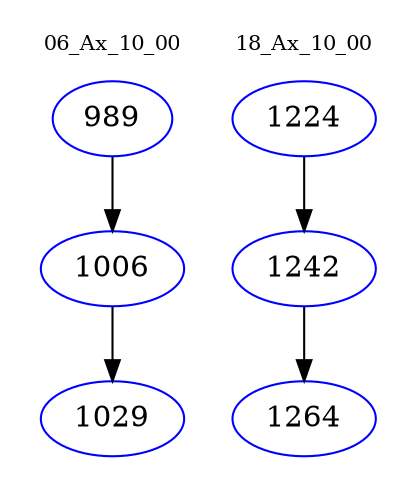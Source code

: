 digraph{
subgraph cluster_0 {
color = white
label = "06_Ax_10_00";
fontsize=10;
T0_989 [label="989", color="blue"]
T0_989 -> T0_1006 [color="black"]
T0_1006 [label="1006", color="blue"]
T0_1006 -> T0_1029 [color="black"]
T0_1029 [label="1029", color="blue"]
}
subgraph cluster_1 {
color = white
label = "18_Ax_10_00";
fontsize=10;
T1_1224 [label="1224", color="blue"]
T1_1224 -> T1_1242 [color="black"]
T1_1242 [label="1242", color="blue"]
T1_1242 -> T1_1264 [color="black"]
T1_1264 [label="1264", color="blue"]
}
}
